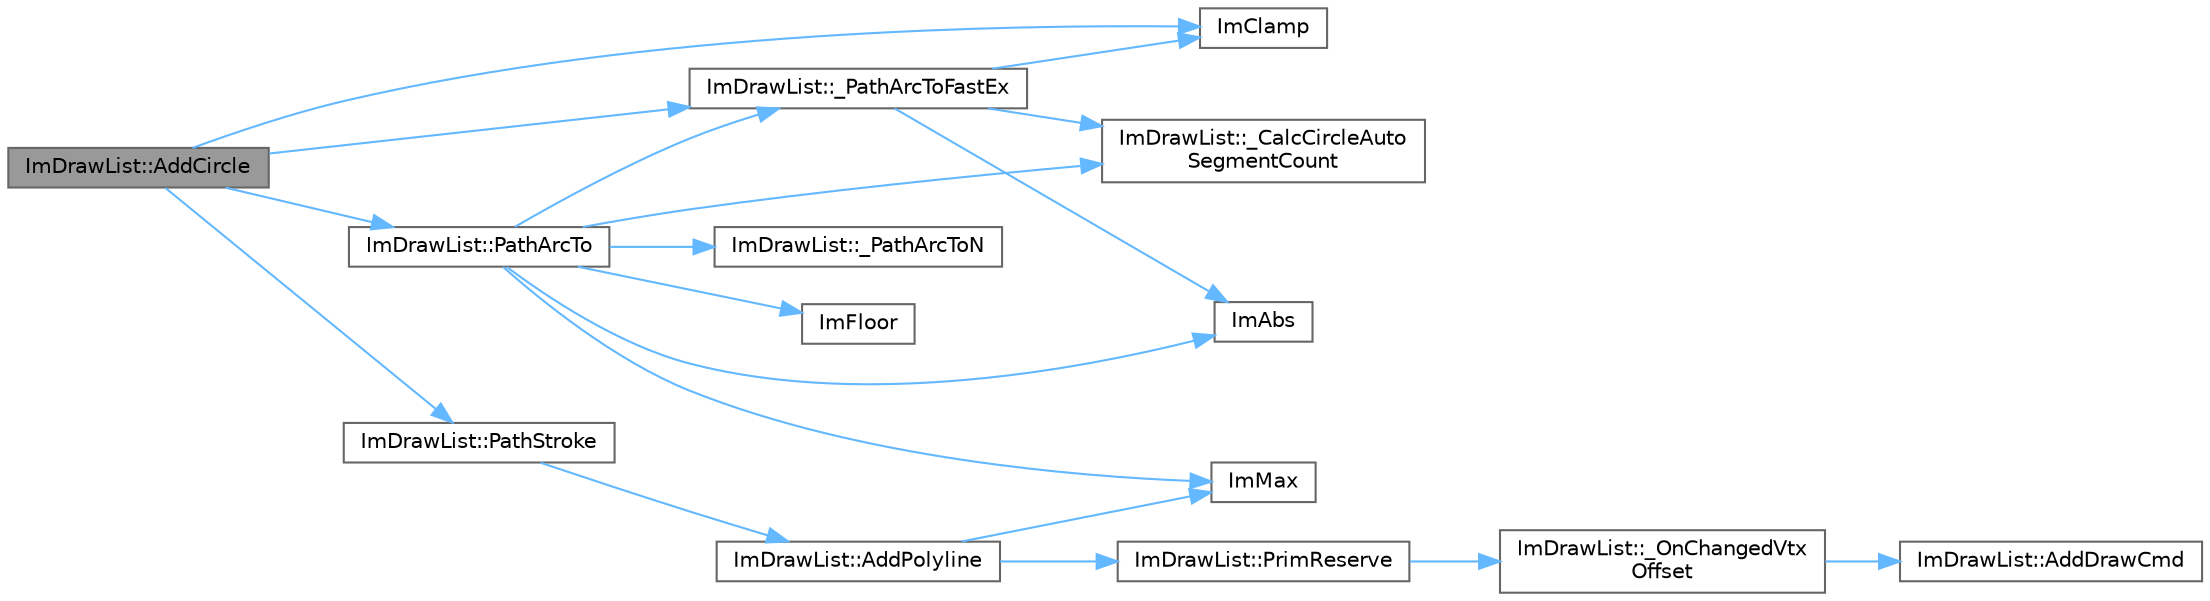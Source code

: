 digraph "ImDrawList::AddCircle"
{
 // LATEX_PDF_SIZE
  bgcolor="transparent";
  edge [fontname=Helvetica,fontsize=10,labelfontname=Helvetica,labelfontsize=10];
  node [fontname=Helvetica,fontsize=10,shape=box,height=0.2,width=0.4];
  rankdir="LR";
  Node1 [id="Node000001",label="ImDrawList::AddCircle",height=0.2,width=0.4,color="gray40", fillcolor="grey60", style="filled", fontcolor="black",tooltip=" "];
  Node1 -> Node2 [id="edge1_Node000001_Node000002",color="steelblue1",style="solid",tooltip=" "];
  Node2 [id="Node000002",label="ImDrawList::_PathArcToFastEx",height=0.2,width=0.4,color="grey40", fillcolor="white", style="filled",URL="$struct_im_draw_list.html#ac25f3a7693ed13ba2dac455675be8654",tooltip=" "];
  Node2 -> Node3 [id="edge2_Node000002_Node000003",color="steelblue1",style="solid",tooltip=" "];
  Node3 [id="Node000003",label="ImDrawList::_CalcCircleAuto\lSegmentCount",height=0.2,width=0.4,color="grey40", fillcolor="white", style="filled",URL="$struct_im_draw_list.html#a52afa32aaab6d581cda90dc5d8726ed6",tooltip=" "];
  Node2 -> Node4 [id="edge3_Node000002_Node000004",color="steelblue1",style="solid",tooltip=" "];
  Node4 [id="Node000004",label="ImAbs",height=0.2,width=0.4,color="grey40", fillcolor="white", style="filled",URL="$imgui__internal_8h.html#aab329ad3ecb3ffc0bf9183d9edb144bb",tooltip=" "];
  Node2 -> Node5 [id="edge4_Node000002_Node000005",color="steelblue1",style="solid",tooltip=" "];
  Node5 [id="Node000005",label="ImClamp",height=0.2,width=0.4,color="grey40", fillcolor="white", style="filled",URL="$imgui__internal_8h.html#a6e61ede308bfd68c7434e17905a29fc8",tooltip=" "];
  Node1 -> Node5 [id="edge5_Node000001_Node000005",color="steelblue1",style="solid",tooltip=" "];
  Node1 -> Node6 [id="edge6_Node000001_Node000006",color="steelblue1",style="solid",tooltip=" "];
  Node6 [id="Node000006",label="ImDrawList::PathArcTo",height=0.2,width=0.4,color="grey40", fillcolor="white", style="filled",URL="$struct_im_draw_list.html#af86073403f1557cccb4ff45dfad0a74a",tooltip=" "];
  Node6 -> Node3 [id="edge7_Node000006_Node000003",color="steelblue1",style="solid",tooltip=" "];
  Node6 -> Node2 [id="edge8_Node000006_Node000002",color="steelblue1",style="solid",tooltip=" "];
  Node6 -> Node7 [id="edge9_Node000006_Node000007",color="steelblue1",style="solid",tooltip=" "];
  Node7 [id="Node000007",label="ImDrawList::_PathArcToN",height=0.2,width=0.4,color="grey40", fillcolor="white", style="filled",URL="$struct_im_draw_list.html#a855fcd28cd12b81975e8a61ea2e80e96",tooltip=" "];
  Node6 -> Node4 [id="edge10_Node000006_Node000004",color="steelblue1",style="solid",tooltip=" "];
  Node6 -> Node8 [id="edge11_Node000006_Node000008",color="steelblue1",style="solid",tooltip=" "];
  Node8 [id="Node000008",label="ImFloor",height=0.2,width=0.4,color="grey40", fillcolor="white", style="filled",URL="$imgui__internal_8h.html#a51a84b6be21807818b857a8565d97912",tooltip=" "];
  Node6 -> Node9 [id="edge12_Node000006_Node000009",color="steelblue1",style="solid",tooltip=" "];
  Node9 [id="Node000009",label="ImMax",height=0.2,width=0.4,color="grey40", fillcolor="white", style="filled",URL="$imgui__internal_8h.html#a7667efd95147d0422f140917c71a9226",tooltip=" "];
  Node1 -> Node10 [id="edge13_Node000001_Node000010",color="steelblue1",style="solid",tooltip=" "];
  Node10 [id="Node000010",label="ImDrawList::PathStroke",height=0.2,width=0.4,color="grey40", fillcolor="white", style="filled",URL="$struct_im_draw_list.html#a60bf9040ef3d09b39c4ba8f5a2a68ae9",tooltip=" "];
  Node10 -> Node11 [id="edge14_Node000010_Node000011",color="steelblue1",style="solid",tooltip=" "];
  Node11 [id="Node000011",label="ImDrawList::AddPolyline",height=0.2,width=0.4,color="grey40", fillcolor="white", style="filled",URL="$struct_im_draw_list.html#abc568847b1113e624456436bfab1b307",tooltip=" "];
  Node11 -> Node9 [id="edge15_Node000011_Node000009",color="steelblue1",style="solid",tooltip=" "];
  Node11 -> Node12 [id="edge16_Node000011_Node000012",color="steelblue1",style="solid",tooltip=" "];
  Node12 [id="Node000012",label="ImDrawList::PrimReserve",height=0.2,width=0.4,color="grey40", fillcolor="white", style="filled",URL="$struct_im_draw_list.html#a879aa38dbfb0344e3e023d65c002c7d7",tooltip=" "];
  Node12 -> Node13 [id="edge17_Node000012_Node000013",color="steelblue1",style="solid",tooltip=" "];
  Node13 [id="Node000013",label="ImDrawList::_OnChangedVtx\lOffset",height=0.2,width=0.4,color="grey40", fillcolor="white", style="filled",URL="$struct_im_draw_list.html#a7f2e315f147acd8b555d86d1557659cc",tooltip=" "];
  Node13 -> Node14 [id="edge18_Node000013_Node000014",color="steelblue1",style="solid",tooltip=" "];
  Node14 [id="Node000014",label="ImDrawList::AddDrawCmd",height=0.2,width=0.4,color="grey40", fillcolor="white", style="filled",URL="$struct_im_draw_list.html#a846714bb0321c6f1f908767abc8559e6",tooltip=" "];
}
